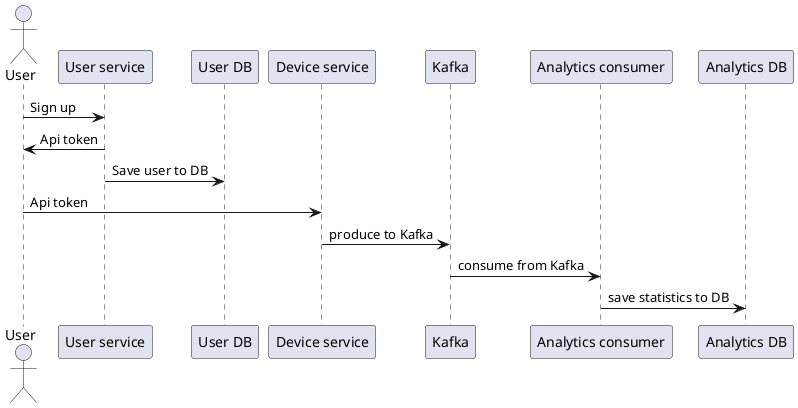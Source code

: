 @startuml

actor "User"

"User" -> "User service": Sign up
"User service" -> "User": Api token
"User service" -> "User DB": Save user to DB
"User" -> "Device service": Api token
"Device service" -> "Kafka": produce to Kafka
"Kafka" -> "Analytics consumer": consume from Kafka
"Analytics consumer" -> "Analytics DB": save statistics to DB

@enduml
